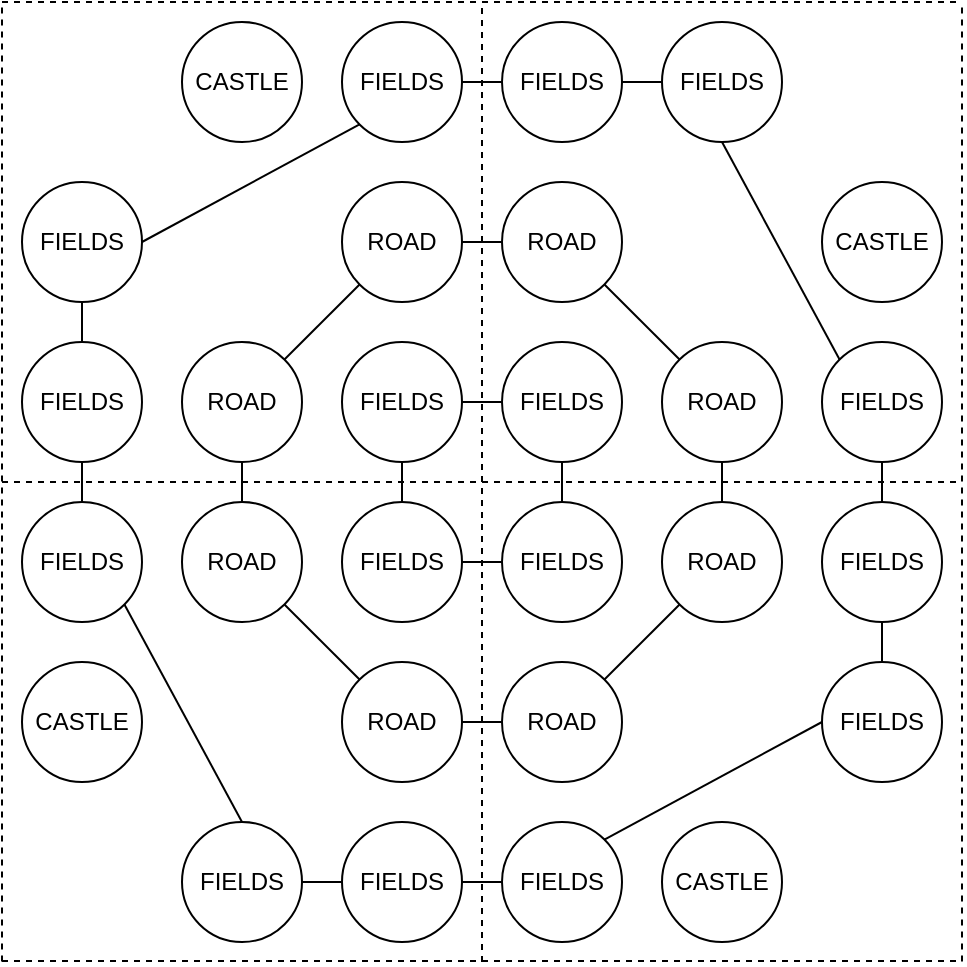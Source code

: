<mxfile version="12.5.5" type="device"><diagram id="L15J3Gh2b9hEl8peMaK2" name="Page-1"><mxGraphModel dx="658" dy="628" grid="1" gridSize="10" guides="1" tooltips="1" connect="1" arrows="1" fold="1" page="1" pageScale="1" pageWidth="850" pageHeight="1100" math="0" shadow="0"><root><mxCell id="0"/><mxCell id="1" parent="0"/><mxCell id="XPmteCq1Ni0FXPtkOngi-1" value="CASTLE" style="ellipse;whiteSpace=wrap;html=1;aspect=fixed;" vertex="1" parent="1"><mxGeometry x="120" y="80" width="60" height="60" as="geometry"/></mxCell><mxCell id="XPmteCq1Ni0FXPtkOngi-2" value="FIELDS" style="ellipse;whiteSpace=wrap;html=1;aspect=fixed;" vertex="1" parent="1"><mxGeometry x="200" y="80" width="60" height="60" as="geometry"/></mxCell><mxCell id="XPmteCq1Ni0FXPtkOngi-3" value="ROAD" style="ellipse;whiteSpace=wrap;html=1;aspect=fixed;" vertex="1" parent="1"><mxGeometry x="200" y="160" width="60" height="60" as="geometry"/></mxCell><mxCell id="XPmteCq1Ni0FXPtkOngi-4" value="FIELDS" style="ellipse;whiteSpace=wrap;html=1;aspect=fixed;" vertex="1" parent="1"><mxGeometry x="40" y="160" width="60" height="60" as="geometry"/></mxCell><mxCell id="XPmteCq1Ni0FXPtkOngi-5" value="ROAD" style="ellipse;whiteSpace=wrap;html=1;aspect=fixed;" vertex="1" parent="1"><mxGeometry x="120" y="240" width="60" height="60" as="geometry"/></mxCell><mxCell id="XPmteCq1Ni0FXPtkOngi-6" value="FIELDS" style="ellipse;whiteSpace=wrap;html=1;aspect=fixed;" vertex="1" parent="1"><mxGeometry x="40" y="240" width="60" height="60" as="geometry"/></mxCell><mxCell id="XPmteCq1Ni0FXPtkOngi-7" value="FIELDS" style="ellipse;whiteSpace=wrap;html=1;aspect=fixed;" vertex="1" parent="1"><mxGeometry x="200" y="240" width="60" height="60" as="geometry"/></mxCell><mxCell id="XPmteCq1Ni0FXPtkOngi-10" value="" style="endArrow=none;html=1;strokeColor=#000000;exitX=1;exitY=0;exitDx=0;exitDy=0;entryX=0;entryY=1;entryDx=0;entryDy=0;" edge="1" parent="1" source="XPmteCq1Ni0FXPtkOngi-5" target="XPmteCq1Ni0FXPtkOngi-3"><mxGeometry width="50" height="50" relative="1" as="geometry"><mxPoint x="40" y="370" as="sourcePoint"/><mxPoint x="90" y="320" as="targetPoint"/></mxGeometry></mxCell><mxCell id="XPmteCq1Ni0FXPtkOngi-11" value="" style="endArrow=none;html=1;strokeColor=#000000;exitX=0.5;exitY=0;exitDx=0;exitDy=0;entryX=0.5;entryY=1;entryDx=0;entryDy=0;" edge="1" parent="1" source="XPmteCq1Ni0FXPtkOngi-6" target="XPmteCq1Ni0FXPtkOngi-4"><mxGeometry width="50" height="50" relative="1" as="geometry"><mxPoint x="40" y="370" as="sourcePoint"/><mxPoint x="90" y="320" as="targetPoint"/></mxGeometry></mxCell><mxCell id="XPmteCq1Ni0FXPtkOngi-12" value="" style="endArrow=none;html=1;strokeColor=#000000;exitX=1;exitY=0.5;exitDx=0;exitDy=0;entryX=0;entryY=1;entryDx=0;entryDy=0;" edge="1" parent="1" source="XPmteCq1Ni0FXPtkOngi-4" target="XPmteCq1Ni0FXPtkOngi-2"><mxGeometry width="50" height="50" relative="1" as="geometry"><mxPoint x="40" y="370" as="sourcePoint"/><mxPoint x="90" y="320" as="targetPoint"/></mxGeometry></mxCell><mxCell id="XPmteCq1Ni0FXPtkOngi-13" value="CASTLE" style="ellipse;whiteSpace=wrap;html=1;aspect=fixed;" vertex="1" parent="1"><mxGeometry x="40" y="400" width="60" height="60" as="geometry"/></mxCell><mxCell id="XPmteCq1Ni0FXPtkOngi-14" value="FIELDS" style="ellipse;whiteSpace=wrap;html=1;aspect=fixed;" vertex="1" parent="1"><mxGeometry x="40" y="320" width="60" height="60" as="geometry"/></mxCell><mxCell id="XPmteCq1Ni0FXPtkOngi-15" value="ROAD" style="ellipse;whiteSpace=wrap;html=1;aspect=fixed;" vertex="1" parent="1"><mxGeometry x="200" y="400" width="60" height="60" as="geometry"/></mxCell><mxCell id="XPmteCq1Ni0FXPtkOngi-16" value="FIELDS" style="ellipse;whiteSpace=wrap;html=1;aspect=fixed;" vertex="1" parent="1"><mxGeometry x="120" y="480" width="60" height="60" as="geometry"/></mxCell><mxCell id="XPmteCq1Ni0FXPtkOngi-17" value="ROAD" style="ellipse;whiteSpace=wrap;html=1;aspect=fixed;" vertex="1" parent="1"><mxGeometry x="120" y="320" width="60" height="60" as="geometry"/></mxCell><mxCell id="XPmteCq1Ni0FXPtkOngi-18" value="FIELDS" style="ellipse;whiteSpace=wrap;html=1;aspect=fixed;" vertex="1" parent="1"><mxGeometry x="200" y="480" width="60" height="60" as="geometry"/></mxCell><mxCell id="XPmteCq1Ni0FXPtkOngi-19" value="FIELDS" style="ellipse;whiteSpace=wrap;html=1;aspect=fixed;" vertex="1" parent="1"><mxGeometry x="200" y="320" width="60" height="60" as="geometry"/></mxCell><mxCell id="XPmteCq1Ni0FXPtkOngi-20" value="" style="endArrow=none;html=1;strokeColor=#000000;exitX=1;exitY=1;exitDx=0;exitDy=0;entryX=0;entryY=0;entryDx=0;entryDy=0;" edge="1" parent="1" source="XPmteCq1Ni0FXPtkOngi-17" target="XPmteCq1Ni0FXPtkOngi-15"><mxGeometry width="50" height="50" relative="1" as="geometry"><mxPoint x="40" y="610" as="sourcePoint"/><mxPoint x="90" y="560" as="targetPoint"/></mxGeometry></mxCell><mxCell id="XPmteCq1Ni0FXPtkOngi-21" value="" style="endArrow=none;html=1;strokeColor=#000000;exitX=0;exitY=0.5;exitDx=0;exitDy=0;entryX=1;entryY=0.5;entryDx=0;entryDy=0;" edge="1" parent="1" source="XPmteCq1Ni0FXPtkOngi-18" target="XPmteCq1Ni0FXPtkOngi-16"><mxGeometry width="50" height="50" relative="1" as="geometry"><mxPoint x="40" y="610" as="sourcePoint"/><mxPoint x="90" y="560" as="targetPoint"/></mxGeometry></mxCell><mxCell id="XPmteCq1Ni0FXPtkOngi-22" value="" style="endArrow=none;html=1;strokeColor=#000000;exitX=0.5;exitY=0;exitDx=0;exitDy=0;entryX=1;entryY=1;entryDx=0;entryDy=0;" edge="1" parent="1" source="XPmteCq1Ni0FXPtkOngi-16" target="XPmteCq1Ni0FXPtkOngi-14"><mxGeometry width="50" height="50" relative="1" as="geometry"><mxPoint x="40" y="610" as="sourcePoint"/><mxPoint x="90" y="560" as="targetPoint"/></mxGeometry></mxCell><mxCell id="XPmteCq1Ni0FXPtkOngi-23" value="" style="endArrow=none;html=1;strokeColor=#000000;entryX=0.5;entryY=0;entryDx=0;entryDy=0;exitX=0.5;exitY=1;exitDx=0;exitDy=0;" edge="1" parent="1" source="XPmteCq1Ni0FXPtkOngi-6" target="XPmteCq1Ni0FXPtkOngi-14"><mxGeometry width="50" height="50" relative="1" as="geometry"><mxPoint x="40" y="610" as="sourcePoint"/><mxPoint x="90" y="560" as="targetPoint"/></mxGeometry></mxCell><mxCell id="XPmteCq1Ni0FXPtkOngi-24" value="" style="endArrow=none;html=1;strokeColor=#000000;exitX=0.5;exitY=0;exitDx=0;exitDy=0;entryX=0.5;entryY=1;entryDx=0;entryDy=0;" edge="1" parent="1" source="XPmteCq1Ni0FXPtkOngi-17" target="XPmteCq1Ni0FXPtkOngi-5"><mxGeometry width="50" height="50" relative="1" as="geometry"><mxPoint x="40" y="610" as="sourcePoint"/><mxPoint x="90" y="560" as="targetPoint"/></mxGeometry></mxCell><mxCell id="XPmteCq1Ni0FXPtkOngi-25" value="" style="endArrow=none;html=1;strokeColor=#000000;exitX=0.5;exitY=0;exitDx=0;exitDy=0;entryX=0.5;entryY=1;entryDx=0;entryDy=0;" edge="1" parent="1" source="XPmteCq1Ni0FXPtkOngi-19" target="XPmteCq1Ni0FXPtkOngi-7"><mxGeometry width="50" height="50" relative="1" as="geometry"><mxPoint x="40" y="610" as="sourcePoint"/><mxPoint x="90" y="560" as="targetPoint"/></mxGeometry></mxCell><mxCell id="XPmteCq1Ni0FXPtkOngi-26" value="FIELDS" style="ellipse;whiteSpace=wrap;html=1;aspect=fixed;" vertex="1" parent="1"><mxGeometry x="280" y="320" width="60" height="60" as="geometry"/></mxCell><mxCell id="XPmteCq1Ni0FXPtkOngi-27" value="FIELDS" style="ellipse;whiteSpace=wrap;html=1;aspect=fixed;" vertex="1" parent="1"><mxGeometry x="280" y="240" width="60" height="60" as="geometry"/></mxCell><mxCell id="XPmteCq1Ni0FXPtkOngi-28" value="" style="endArrow=none;html=1;strokeColor=#000000;exitX=1;exitY=0.5;exitDx=0;exitDy=0;entryX=0;entryY=0.5;entryDx=0;entryDy=0;" edge="1" parent="1" source="XPmteCq1Ni0FXPtkOngi-19" target="XPmteCq1Ni0FXPtkOngi-26"><mxGeometry width="50" height="50" relative="1" as="geometry"><mxPoint x="40" y="610" as="sourcePoint"/><mxPoint x="90" y="560" as="targetPoint"/></mxGeometry></mxCell><mxCell id="XPmteCq1Ni0FXPtkOngi-29" value="" style="endArrow=none;html=1;strokeColor=#000000;exitX=1;exitY=0.5;exitDx=0;exitDy=0;entryX=0;entryY=0.5;entryDx=0;entryDy=0;" edge="1" parent="1" source="XPmteCq1Ni0FXPtkOngi-7" target="XPmteCq1Ni0FXPtkOngi-27"><mxGeometry width="50" height="50" relative="1" as="geometry"><mxPoint x="40" y="610" as="sourcePoint"/><mxPoint x="90" y="560" as="targetPoint"/></mxGeometry></mxCell><mxCell id="XPmteCq1Ni0FXPtkOngi-30" value="" style="endArrow=none;html=1;strokeColor=#000000;exitX=0.5;exitY=1;exitDx=0;exitDy=0;entryX=0.5;entryY=0;entryDx=0;entryDy=0;" edge="1" parent="1" source="XPmteCq1Ni0FXPtkOngi-27" target="XPmteCq1Ni0FXPtkOngi-26"><mxGeometry width="50" height="50" relative="1" as="geometry"><mxPoint x="40" y="610" as="sourcePoint"/><mxPoint x="90" y="560" as="targetPoint"/></mxGeometry></mxCell><mxCell id="XPmteCq1Ni0FXPtkOngi-31" value="ROAD" style="ellipse;whiteSpace=wrap;html=1;aspect=fixed;" vertex="1" parent="1"><mxGeometry x="280" y="400" width="60" height="60" as="geometry"/></mxCell><mxCell id="XPmteCq1Ni0FXPtkOngi-32" value="ROAD" style="ellipse;whiteSpace=wrap;html=1;aspect=fixed;" vertex="1" parent="1"><mxGeometry x="360" y="320" width="60" height="60" as="geometry"/></mxCell><mxCell id="XPmteCq1Ni0FXPtkOngi-33" value="ROAD" style="ellipse;whiteSpace=wrap;html=1;aspect=fixed;" vertex="1" parent="1"><mxGeometry x="360" y="240" width="60" height="60" as="geometry"/></mxCell><mxCell id="XPmteCq1Ni0FXPtkOngi-34" value="ROAD" style="ellipse;whiteSpace=wrap;html=1;aspect=fixed;" vertex="1" parent="1"><mxGeometry x="280" y="160" width="60" height="60" as="geometry"/></mxCell><mxCell id="XPmteCq1Ni0FXPtkOngi-35" value="" style="endArrow=none;html=1;strokeColor=#000000;exitX=1;exitY=0.5;exitDx=0;exitDy=0;entryX=0;entryY=0.5;entryDx=0;entryDy=0;" edge="1" parent="1" source="XPmteCq1Ni0FXPtkOngi-15" target="XPmteCq1Ni0FXPtkOngi-31"><mxGeometry width="50" height="50" relative="1" as="geometry"><mxPoint x="40" y="610" as="sourcePoint"/><mxPoint x="90" y="560" as="targetPoint"/></mxGeometry></mxCell><mxCell id="XPmteCq1Ni0FXPtkOngi-36" value="" style="endArrow=none;html=1;strokeColor=#000000;exitX=1;exitY=0;exitDx=0;exitDy=0;entryX=0;entryY=1;entryDx=0;entryDy=0;" edge="1" parent="1" source="XPmteCq1Ni0FXPtkOngi-31" target="XPmteCq1Ni0FXPtkOngi-32"><mxGeometry width="50" height="50" relative="1" as="geometry"><mxPoint x="40" y="610" as="sourcePoint"/><mxPoint x="90" y="560" as="targetPoint"/></mxGeometry></mxCell><mxCell id="XPmteCq1Ni0FXPtkOngi-37" value="" style="endArrow=none;html=1;strokeColor=#000000;exitX=0.5;exitY=0;exitDx=0;exitDy=0;entryX=0.5;entryY=1;entryDx=0;entryDy=0;" edge="1" parent="1" source="XPmteCq1Ni0FXPtkOngi-32" target="XPmteCq1Ni0FXPtkOngi-33"><mxGeometry width="50" height="50" relative="1" as="geometry"><mxPoint x="40" y="610" as="sourcePoint"/><mxPoint x="90" y="560" as="targetPoint"/></mxGeometry></mxCell><mxCell id="XPmteCq1Ni0FXPtkOngi-38" value="" style="endArrow=none;html=1;strokeColor=#000000;exitX=0;exitY=0;exitDx=0;exitDy=0;entryX=1;entryY=1;entryDx=0;entryDy=0;" edge="1" parent="1" source="XPmteCq1Ni0FXPtkOngi-33" target="XPmteCq1Ni0FXPtkOngi-34"><mxGeometry width="50" height="50" relative="1" as="geometry"><mxPoint x="40" y="610" as="sourcePoint"/><mxPoint x="90" y="560" as="targetPoint"/></mxGeometry></mxCell><mxCell id="XPmteCq1Ni0FXPtkOngi-39" value="" style="endArrow=none;html=1;strokeColor=#000000;exitX=0;exitY=0.5;exitDx=0;exitDy=0;entryX=1;entryY=0.5;entryDx=0;entryDy=0;" edge="1" parent="1" source="XPmteCq1Ni0FXPtkOngi-34" target="XPmteCq1Ni0FXPtkOngi-3"><mxGeometry width="50" height="50" relative="1" as="geometry"><mxPoint x="40" y="610" as="sourcePoint"/><mxPoint x="90" y="560" as="targetPoint"/></mxGeometry></mxCell><mxCell id="XPmteCq1Ni0FXPtkOngi-40" value="FIELDS" style="ellipse;whiteSpace=wrap;html=1;aspect=fixed;" vertex="1" parent="1"><mxGeometry x="280" y="480" width="60" height="60" as="geometry"/></mxCell><mxCell id="XPmteCq1Ni0FXPtkOngi-41" value="FIELDS" style="ellipse;whiteSpace=wrap;html=1;aspect=fixed;" vertex="1" parent="1"><mxGeometry x="440" y="320" width="60" height="60" as="geometry"/></mxCell><mxCell id="XPmteCq1Ni0FXPtkOngi-42" value="FIELDS" style="ellipse;whiteSpace=wrap;html=1;aspect=fixed;" vertex="1" parent="1"><mxGeometry x="440" y="400" width="60" height="60" as="geometry"/></mxCell><mxCell id="XPmteCq1Ni0FXPtkOngi-43" value="FIELDS" style="ellipse;whiteSpace=wrap;html=1;aspect=fixed;" vertex="1" parent="1"><mxGeometry x="440" y="240" width="60" height="60" as="geometry"/></mxCell><mxCell id="XPmteCq1Ni0FXPtkOngi-44" value="FIELDS" style="ellipse;whiteSpace=wrap;html=1;aspect=fixed;" vertex="1" parent="1"><mxGeometry x="280" y="80" width="60" height="60" as="geometry"/></mxCell><mxCell id="XPmteCq1Ni0FXPtkOngi-45" value="FIELDS" style="ellipse;whiteSpace=wrap;html=1;aspect=fixed;" vertex="1" parent="1"><mxGeometry x="360" y="80" width="60" height="60" as="geometry"/></mxCell><mxCell id="XPmteCq1Ni0FXPtkOngi-46" value="CASTLE" style="ellipse;whiteSpace=wrap;html=1;aspect=fixed;" vertex="1" parent="1"><mxGeometry x="360" y="480" width="60" height="60" as="geometry"/></mxCell><mxCell id="XPmteCq1Ni0FXPtkOngi-47" value="CASTLE" style="ellipse;whiteSpace=wrap;html=1;aspect=fixed;" vertex="1" parent="1"><mxGeometry x="440" y="160" width="60" height="60" as="geometry"/></mxCell><mxCell id="XPmteCq1Ni0FXPtkOngi-48" value="" style="endArrow=none;html=1;strokeColor=#000000;exitX=1;exitY=0.5;exitDx=0;exitDy=0;entryX=0;entryY=0.5;entryDx=0;entryDy=0;" edge="1" parent="1" source="XPmteCq1Ni0FXPtkOngi-18" target="XPmteCq1Ni0FXPtkOngi-40"><mxGeometry width="50" height="50" relative="1" as="geometry"><mxPoint x="40" y="610" as="sourcePoint"/><mxPoint x="90" y="560" as="targetPoint"/></mxGeometry></mxCell><mxCell id="XPmteCq1Ni0FXPtkOngi-49" value="" style="endArrow=none;html=1;strokeColor=#000000;exitX=1;exitY=0;exitDx=0;exitDy=0;entryX=0;entryY=0.5;entryDx=0;entryDy=0;" edge="1" parent="1" source="XPmteCq1Ni0FXPtkOngi-40" target="XPmteCq1Ni0FXPtkOngi-42"><mxGeometry width="50" height="50" relative="1" as="geometry"><mxPoint x="270" y="520" as="sourcePoint"/><mxPoint x="290" y="520" as="targetPoint"/></mxGeometry></mxCell><mxCell id="XPmteCq1Ni0FXPtkOngi-50" value="" style="endArrow=none;html=1;strokeColor=#000000;entryX=0.5;entryY=0;entryDx=0;entryDy=0;exitX=0.5;exitY=1;exitDx=0;exitDy=0;" edge="1" parent="1" source="XPmteCq1Ni0FXPtkOngi-43" target="XPmteCq1Ni0FXPtkOngi-41"><mxGeometry width="50" height="50" relative="1" as="geometry"><mxPoint x="160" y="400" as="sourcePoint"/><mxPoint x="460" y="380" as="targetPoint"/></mxGeometry></mxCell><mxCell id="XPmteCq1Ni0FXPtkOngi-51" value="" style="endArrow=none;html=1;strokeColor=#000000;entryX=0.5;entryY=0;entryDx=0;entryDy=0;exitX=0.5;exitY=1;exitDx=0;exitDy=0;" edge="1" parent="1" source="XPmteCq1Ni0FXPtkOngi-41" target="XPmteCq1Ni0FXPtkOngi-42"><mxGeometry width="50" height="50" relative="1" as="geometry"><mxPoint x="40" y="610" as="sourcePoint"/><mxPoint x="90" y="560" as="targetPoint"/></mxGeometry></mxCell><mxCell id="XPmteCq1Ni0FXPtkOngi-52" value="" style="endArrow=none;html=1;strokeColor=#000000;exitX=1;exitY=0.5;exitDx=0;exitDy=0;entryX=0;entryY=0.5;entryDx=0;entryDy=0;" edge="1" parent="1" source="XPmteCq1Ni0FXPtkOngi-2" target="XPmteCq1Ni0FXPtkOngi-44"><mxGeometry width="50" height="50" relative="1" as="geometry"><mxPoint x="40" y="610" as="sourcePoint"/><mxPoint x="90" y="560" as="targetPoint"/></mxGeometry></mxCell><mxCell id="XPmteCq1Ni0FXPtkOngi-53" value="" style="endArrow=none;html=1;strokeColor=#000000;entryX=1;entryY=0.5;entryDx=0;entryDy=0;exitX=0;exitY=0.5;exitDx=0;exitDy=0;" edge="1" parent="1" source="XPmteCq1Ni0FXPtkOngi-45" target="XPmteCq1Ni0FXPtkOngi-44"><mxGeometry width="50" height="50" relative="1" as="geometry"><mxPoint x="40" y="610" as="sourcePoint"/><mxPoint x="90" y="560" as="targetPoint"/></mxGeometry></mxCell><mxCell id="XPmteCq1Ni0FXPtkOngi-54" value="" style="endArrow=none;html=1;strokeColor=#000000;entryX=0.5;entryY=1;entryDx=0;entryDy=0;exitX=0;exitY=0;exitDx=0;exitDy=0;" edge="1" parent="1" source="XPmteCq1Ni0FXPtkOngi-43" target="XPmteCq1Ni0FXPtkOngi-45"><mxGeometry width="50" height="50" relative="1" as="geometry"><mxPoint x="40" y="610" as="sourcePoint"/><mxPoint x="90" y="560" as="targetPoint"/></mxGeometry></mxCell><mxCell id="XPmteCq1Ni0FXPtkOngi-60" value="" style="endArrow=none;dashed=1;html=1;strokeColor=#000000;" edge="1" parent="1"><mxGeometry width="50" height="50" relative="1" as="geometry"><mxPoint x="30" y="310" as="sourcePoint"/><mxPoint x="510" y="310" as="targetPoint"/></mxGeometry></mxCell><mxCell id="XPmteCq1Ni0FXPtkOngi-61" value="" style="endArrow=none;dashed=1;html=1;strokeColor=#000000;" edge="1" parent="1"><mxGeometry width="50" height="50" relative="1" as="geometry"><mxPoint x="270" y="550" as="sourcePoint"/><mxPoint x="270" y="70" as="targetPoint"/></mxGeometry></mxCell><mxCell id="XPmteCq1Ni0FXPtkOngi-62" value="" style="endArrow=none;dashed=1;html=1;strokeColor=#000000;" edge="1" parent="1"><mxGeometry width="50" height="50" relative="1" as="geometry"><mxPoint x="30" y="70" as="sourcePoint"/><mxPoint x="510" y="70" as="targetPoint"/></mxGeometry></mxCell><mxCell id="XPmteCq1Ni0FXPtkOngi-63" value="" style="endArrow=none;dashed=1;html=1;strokeColor=#000000;" edge="1" parent="1"><mxGeometry width="50" height="50" relative="1" as="geometry"><mxPoint x="30" y="549.5" as="sourcePoint"/><mxPoint x="510" y="549.5" as="targetPoint"/></mxGeometry></mxCell><mxCell id="XPmteCq1Ni0FXPtkOngi-64" value="" style="endArrow=none;dashed=1;html=1;strokeColor=#000000;" edge="1" parent="1"><mxGeometry width="50" height="50" relative="1" as="geometry"><mxPoint x="510" y="549.69" as="sourcePoint"/><mxPoint x="510" y="70" as="targetPoint"/></mxGeometry></mxCell><mxCell id="XPmteCq1Ni0FXPtkOngi-65" value="" style="endArrow=none;dashed=1;html=1;strokeColor=#000000;" edge="1" parent="1"><mxGeometry width="50" height="50" relative="1" as="geometry"><mxPoint x="30" y="549.69" as="sourcePoint"/><mxPoint x="30" y="70" as="targetPoint"/></mxGeometry></mxCell></root></mxGraphModel></diagram></mxfile>